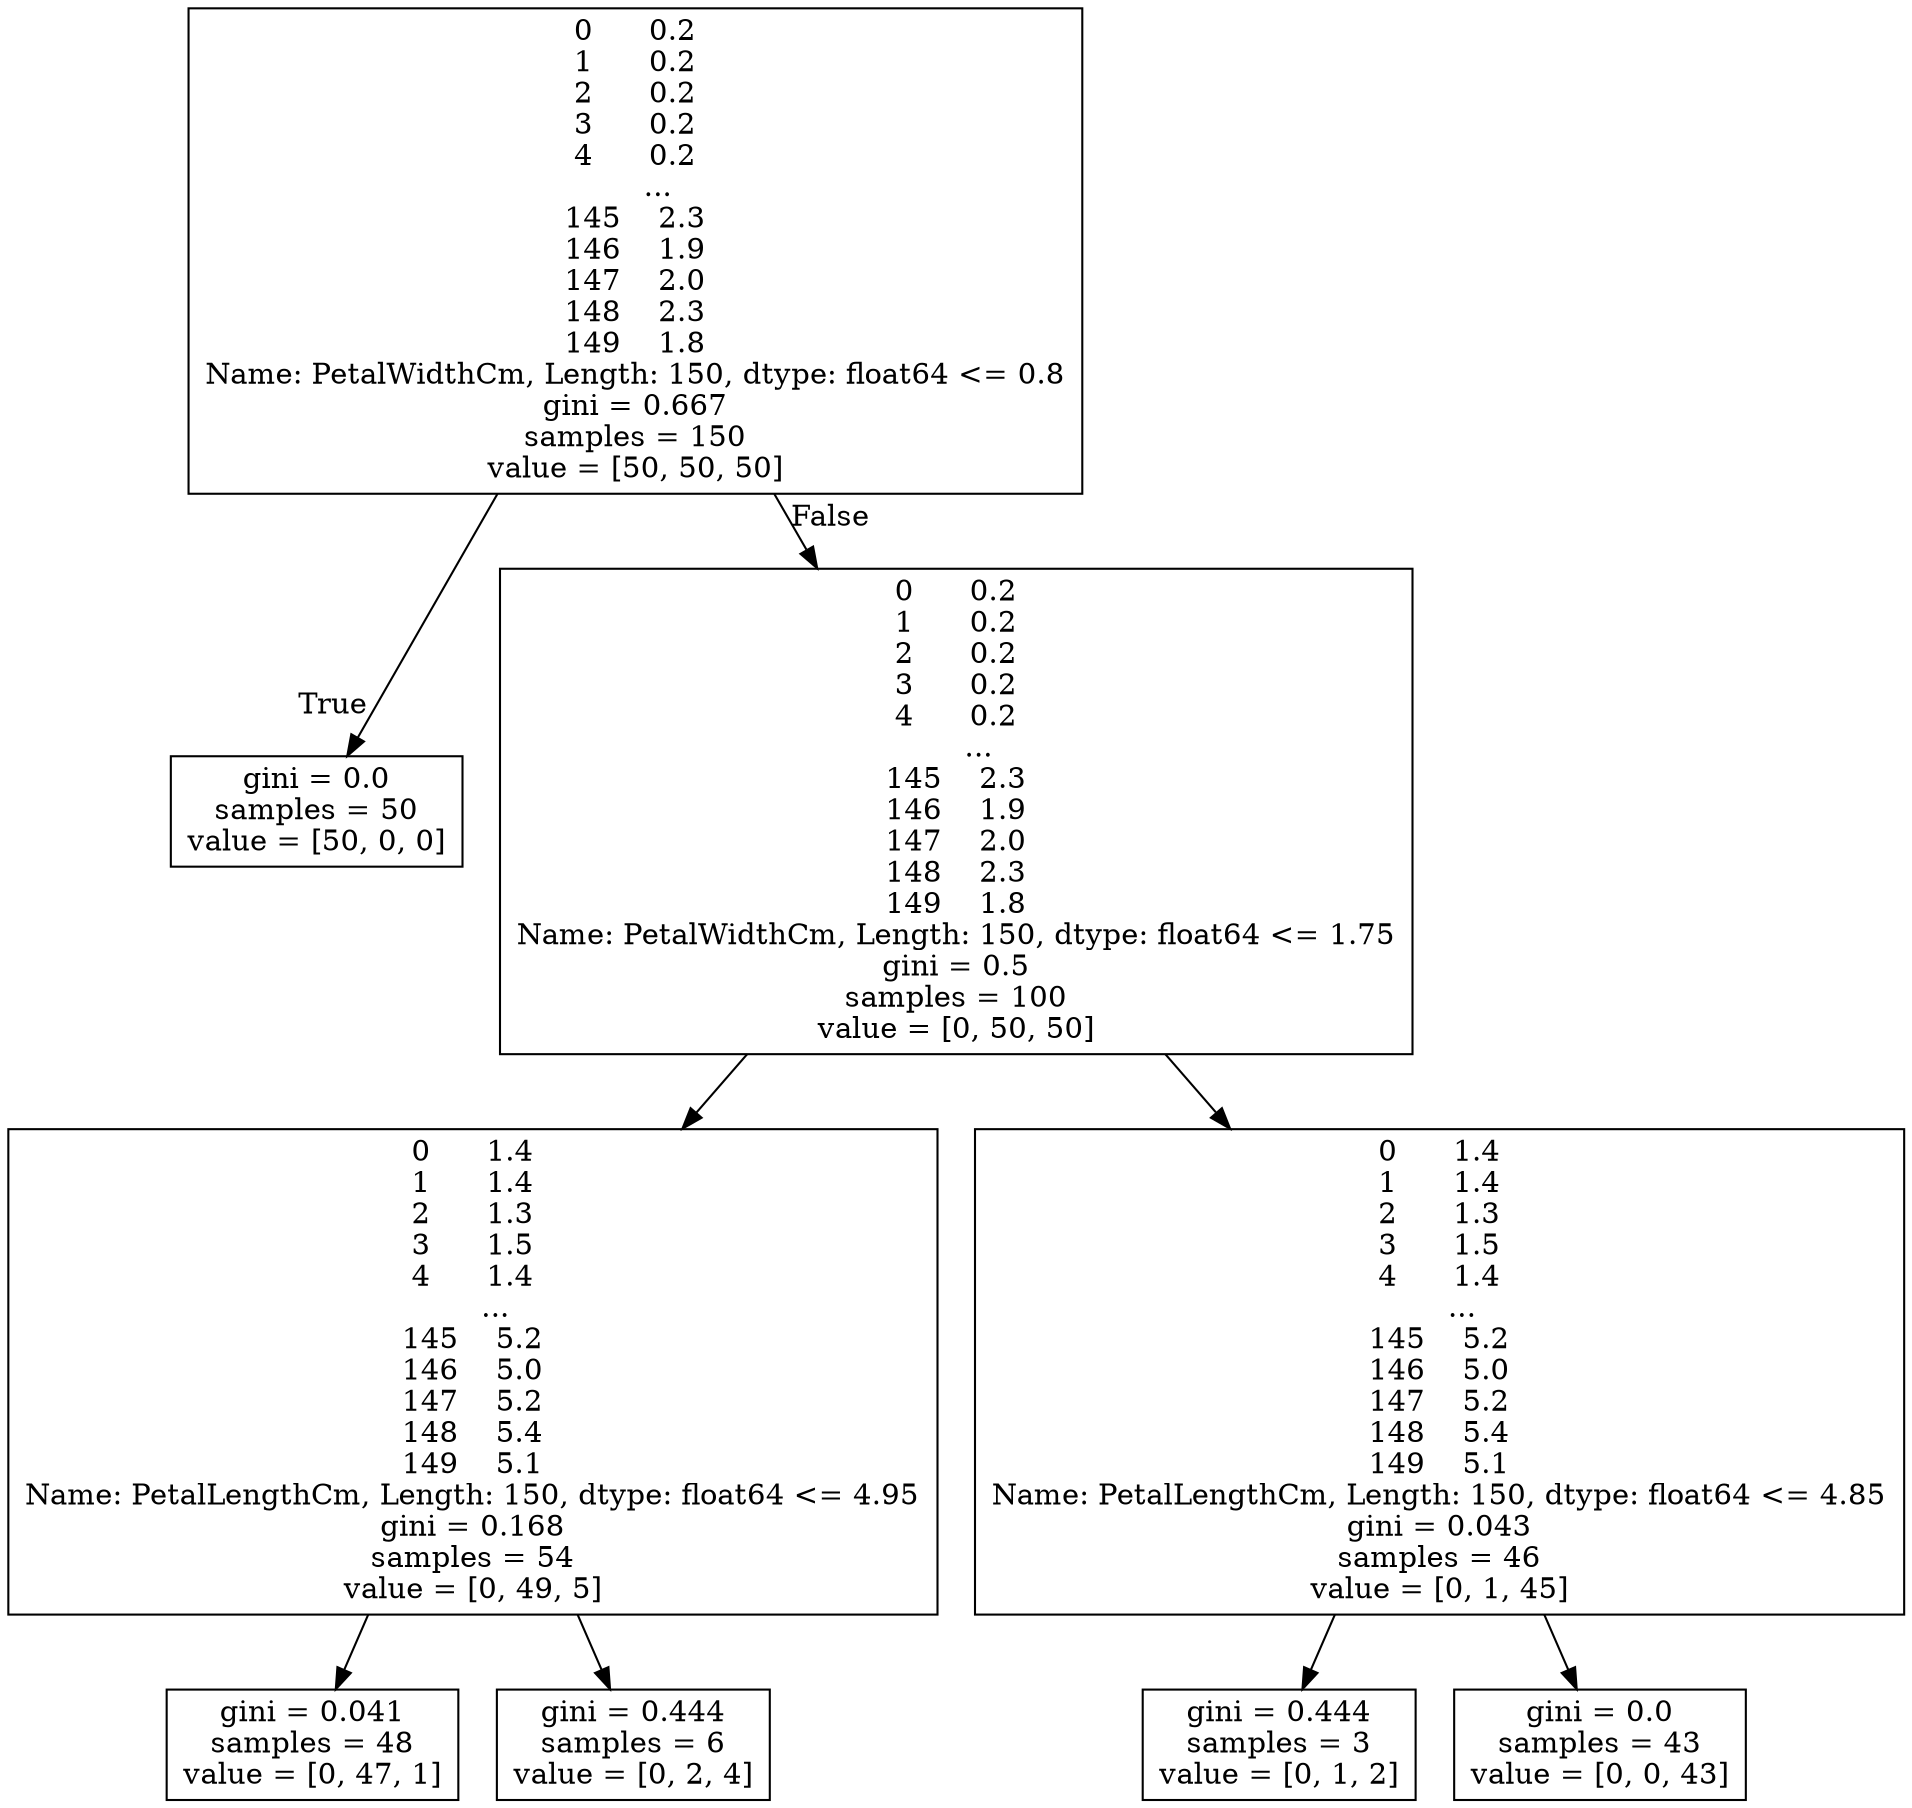 digraph Tree {
node [shape=box] ;
0 [label="0      0.2
1      0.2
2      0.2
3      0.2
4      0.2
      ... 
145    2.3
146    1.9
147    2.0
148    2.3
149    1.8
Name: PetalWidthCm, Length: 150, dtype: float64 <= 0.8\ngini = 0.667\nsamples = 150\nvalue = [50, 50, 50]"] ;
1 [label="gini = 0.0\nsamples = 50\nvalue = [50, 0, 0]"] ;
0 -> 1 [labeldistance=2.5, labelangle=45, headlabel="True"] ;
2 [label="0      0.2
1      0.2
2      0.2
3      0.2
4      0.2
      ... 
145    2.3
146    1.9
147    2.0
148    2.3
149    1.8
Name: PetalWidthCm, Length: 150, dtype: float64 <= 1.75\ngini = 0.5\nsamples = 100\nvalue = [0, 50, 50]"] ;
0 -> 2 [labeldistance=2.5, labelangle=-45, headlabel="False"] ;
3 [label="0      1.4
1      1.4
2      1.3
3      1.5
4      1.4
      ... 
145    5.2
146    5.0
147    5.2
148    5.4
149    5.1
Name: PetalLengthCm, Length: 150, dtype: float64 <= 4.95\ngini = 0.168\nsamples = 54\nvalue = [0, 49, 5]"] ;
2 -> 3 ;
4 [label="gini = 0.041\nsamples = 48\nvalue = [0, 47, 1]"] ;
3 -> 4 ;
5 [label="gini = 0.444\nsamples = 6\nvalue = [0, 2, 4]"] ;
3 -> 5 ;
6 [label="0      1.4
1      1.4
2      1.3
3      1.5
4      1.4
      ... 
145    5.2
146    5.0
147    5.2
148    5.4
149    5.1
Name: PetalLengthCm, Length: 150, dtype: float64 <= 4.85\ngini = 0.043\nsamples = 46\nvalue = [0, 1, 45]"] ;
2 -> 6 ;
7 [label="gini = 0.444\nsamples = 3\nvalue = [0, 1, 2]"] ;
6 -> 7 ;
8 [label="gini = 0.0\nsamples = 43\nvalue = [0, 0, 43]"] ;
6 -> 8 ;
}
